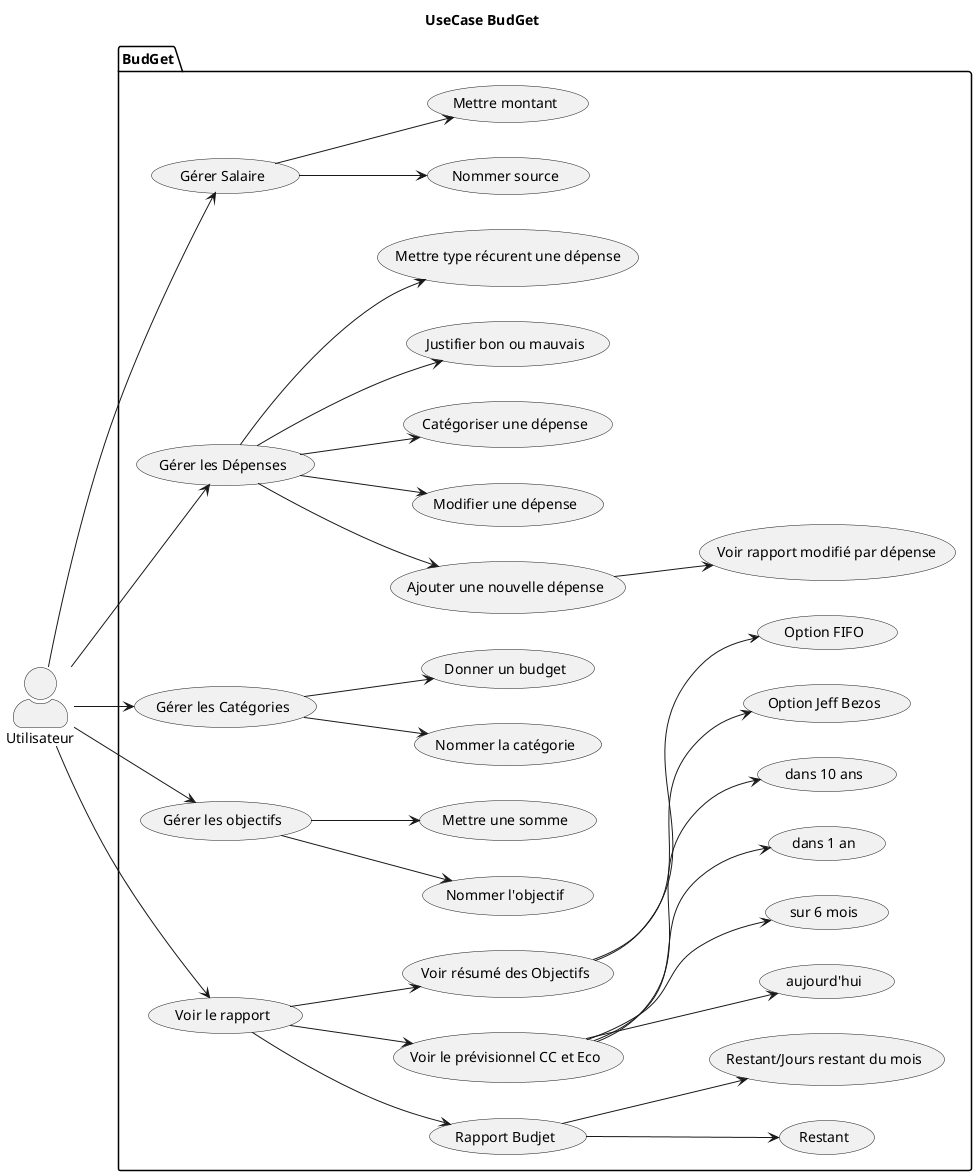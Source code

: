 @startuml
skinparam actorStyle awesome
left to right direction
title UseCase BudGet

:Utilisateur: as U



Package BudGet{

    

  U --> (Gérer Salaire)
  (Gérer Salaire) --> (Nommer source)
  (Gérer Salaire) --> (Mettre montant)

  U --> (Gérer les Dépenses)
  (Gérer les Dépenses) --> (Ajouter une nouvelle dépense)
  (Ajouter une nouvelle dépense) --> (Voir rapport modifié par dépense)
  (Gérer les Dépenses) --> (Modifier une dépense)
  (Gérer les Dépenses) --> (Catégoriser une dépense)
  (Gérer les Dépenses) --> (Justifier bon ou mauvais)
  (Gérer les Dépenses) --> (Mettre type récurent une dépense)
  
  U --> (Gérer les Catégories)
  (Gérer les Catégories) --> (Nommer la catégorie)
  (Gérer les Catégories) --> (Donner un budget)

  
  U --> (Gérer les objectifs)
  (Gérer les objectifs) --> (Nommer l'objectif)
  (Gérer les objectifs) --> (Mettre une somme)



  U --> (Voir le rapport)

  (Voir le rapport) --> (Rapport Budjet)
  (Rapport Budjet)--> (Restant)
  (Rapport Budjet)--> (Restant/Jours restant du mois)

  (Voir le rapport) --> (Voir le prévisionnel CC et Eco)
  (Voir le prévisionnel CC et Eco) --> (aujourd'hui)
  (Voir le prévisionnel CC et Eco) --> (sur 6 mois)
  (Voir le prévisionnel CC et Eco) --> (dans 1 an)
  (Voir le prévisionnel CC et Eco) --> (dans 10 ans)
  (Voir le rapport) --> (Voir résumé des Objectifs)
  (Voir résumé des Objectifs) --> (Option Jeff Bezos)
  (Voir résumé des Objectifs) --> (Option FIFO)



}
@enduml